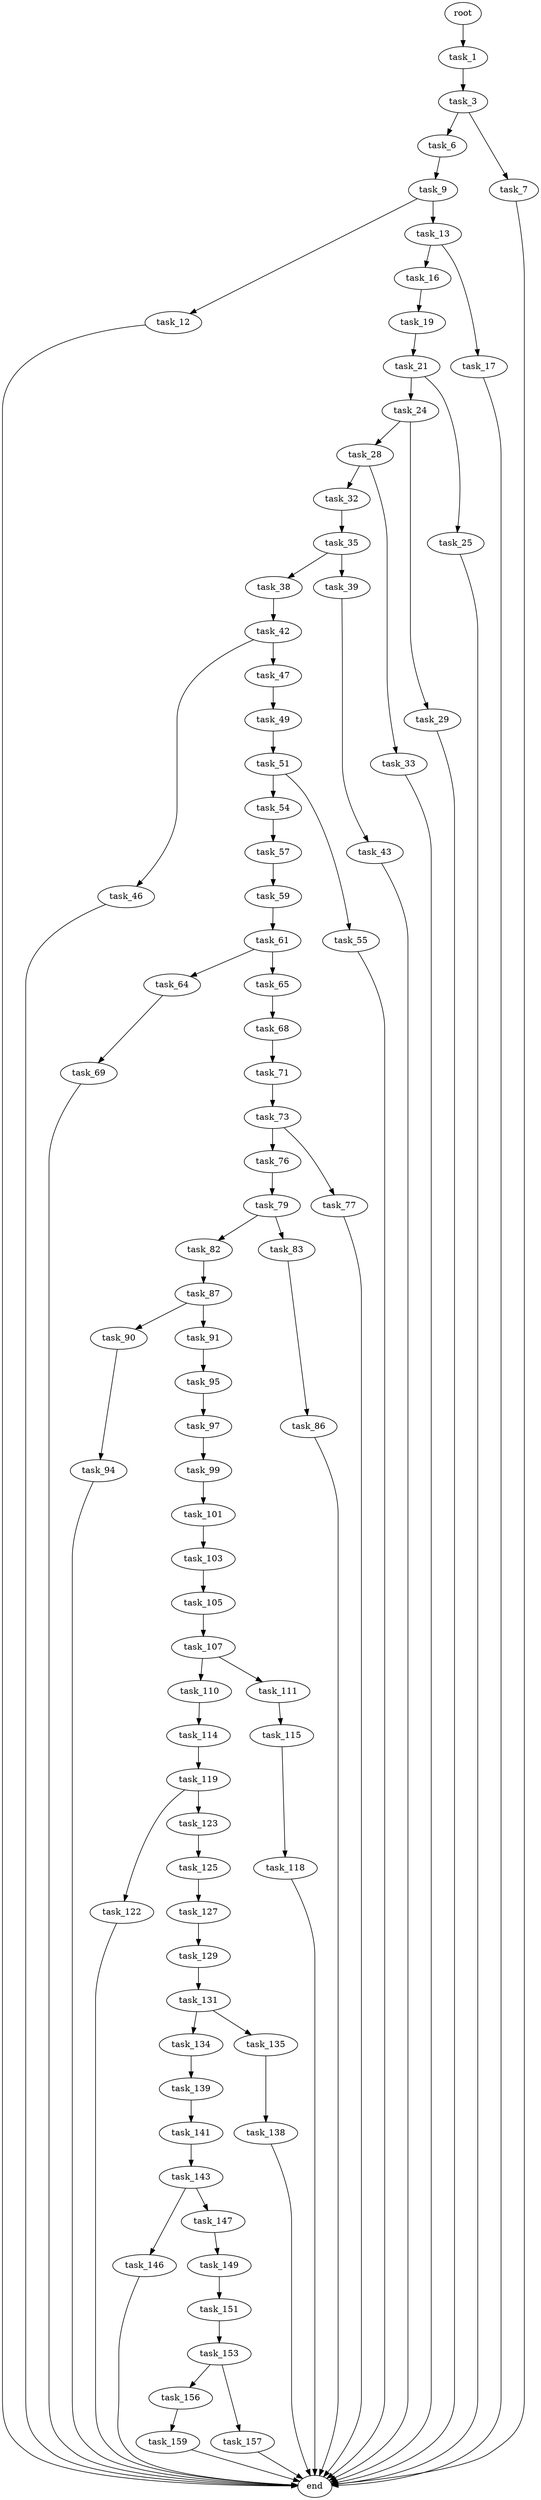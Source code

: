 digraph G {
  root [size="0.000000"];
  task_1 [size="5828937760.000000"];
  task_3 [size="4596023688.000000"];
  task_6 [size="8589934592.000000"];
  task_7 [size="8589934592.000000"];
  task_9 [size="28991029248.000000"];
  task_12 [size="3496942796.000000"];
  task_13 [size="4587970809.000000"];
  task_16 [size="74570056812.000000"];
  task_17 [size="125241862196.000000"];
  task_19 [size="8589934592.000000"];
  task_21 [size="1073741824000.000000"];
  task_24 [size="138256190592.000000"];
  task_25 [size="125229176654.000000"];
  task_28 [size="1072107126179.000000"];
  task_29 [size="8589934592.000000"];
  task_32 [size="629179623551.000000"];
  task_33 [size="11703062205.000000"];
  task_35 [size="17330584128.000000"];
  task_38 [size="6666322784.000000"];
  task_39 [size="782757789696.000000"];
  task_42 [size="12101775036.000000"];
  task_43 [size="68719476736.000000"];
  task_46 [size="34569860685.000000"];
  task_47 [size="948514784115.000000"];
  task_49 [size="25965613111.000000"];
  task_51 [size="37157141130.000000"];
  task_54 [size="134217728000.000000"];
  task_55 [size="76112495181.000000"];
  task_57 [size="519252952336.000000"];
  task_59 [size="2830148354.000000"];
  task_61 [size="407099020358.000000"];
  task_64 [size="44542798204.000000"];
  task_65 [size="5397473470.000000"];
  task_68 [size="68719476736.000000"];
  task_69 [size="6784797149.000000"];
  task_71 [size="217954483380.000000"];
  task_73 [size="35146065190.000000"];
  task_76 [size="68625352886.000000"];
  task_77 [size="1763119512.000000"];
  task_79 [size="166016771057.000000"];
  task_82 [size="23718991363.000000"];
  task_83 [size="1086548834032.000000"];
  task_86 [size="317227206672.000000"];
  task_87 [size="3990662169.000000"];
  task_90 [size="231928233984.000000"];
  task_91 [size="384200965536.000000"];
  task_94 [size="56191196608.000000"];
  task_95 [size="5840472832.000000"];
  task_97 [size="368293445632.000000"];
  task_99 [size="567410597069.000000"];
  task_101 [size="9660152292.000000"];
  task_103 [size="4133719785.000000"];
  task_105 [size="134217728000.000000"];
  task_107 [size="134217728000.000000"];
  task_110 [size="585226683072.000000"];
  task_111 [size="655333140.000000"];
  task_114 [size="157409221263.000000"];
  task_115 [size="4295823805.000000"];
  task_118 [size="549755813888.000000"];
  task_119 [size="1253377312129.000000"];
  task_122 [size="179168251746.000000"];
  task_123 [size="23785513224.000000"];
  task_125 [size="8589934592.000000"];
  task_127 [size="5230422550.000000"];
  task_129 [size="18814493673.000000"];
  task_131 [size="68719476736.000000"];
  task_134 [size="422117784656.000000"];
  task_135 [size="28991029248.000000"];
  task_138 [size="183971233741.000000"];
  task_139 [size="368293445632.000000"];
  task_141 [size="311580896026.000000"];
  task_143 [size="239771030199.000000"];
  task_146 [size="14039502875.000000"];
  task_147 [size="1073741824000.000000"];
  task_149 [size="229719956343.000000"];
  task_151 [size="8589934592.000000"];
  task_153 [size="4171055807.000000"];
  task_156 [size="989476814755.000000"];
  task_157 [size="33038926611.000000"];
  task_159 [size="782757789696.000000"];
  end [size="0.000000"];

  root -> task_1 [size="1.000000"];
  task_1 -> task_3 [size="134217728.000000"];
  task_3 -> task_6 [size="75497472.000000"];
  task_3 -> task_7 [size="75497472.000000"];
  task_6 -> task_9 [size="33554432.000000"];
  task_7 -> end [size="1.000000"];
  task_9 -> task_12 [size="75497472.000000"];
  task_9 -> task_13 [size="75497472.000000"];
  task_12 -> end [size="1.000000"];
  task_13 -> task_16 [size="75497472.000000"];
  task_13 -> task_17 [size="75497472.000000"];
  task_16 -> task_19 [size="134217728.000000"];
  task_17 -> end [size="1.000000"];
  task_19 -> task_21 [size="33554432.000000"];
  task_21 -> task_24 [size="838860800.000000"];
  task_21 -> task_25 [size="838860800.000000"];
  task_24 -> task_28 [size="411041792.000000"];
  task_24 -> task_29 [size="411041792.000000"];
  task_25 -> end [size="1.000000"];
  task_28 -> task_32 [size="679477248.000000"];
  task_28 -> task_33 [size="679477248.000000"];
  task_29 -> end [size="1.000000"];
  task_32 -> task_35 [size="838860800.000000"];
  task_33 -> end [size="1.000000"];
  task_35 -> task_38 [size="679477248.000000"];
  task_35 -> task_39 [size="679477248.000000"];
  task_38 -> task_42 [size="411041792.000000"];
  task_39 -> task_43 [size="679477248.000000"];
  task_42 -> task_46 [size="33554432.000000"];
  task_42 -> task_47 [size="33554432.000000"];
  task_43 -> end [size="1.000000"];
  task_46 -> end [size="1.000000"];
  task_47 -> task_49 [size="838860800.000000"];
  task_49 -> task_51 [size="536870912.000000"];
  task_51 -> task_54 [size="33554432.000000"];
  task_51 -> task_55 [size="33554432.000000"];
  task_54 -> task_57 [size="209715200.000000"];
  task_55 -> end [size="1.000000"];
  task_57 -> task_59 [size="838860800.000000"];
  task_59 -> task_61 [size="75497472.000000"];
  task_61 -> task_64 [size="838860800.000000"];
  task_61 -> task_65 [size="838860800.000000"];
  task_64 -> task_69 [size="838860800.000000"];
  task_65 -> task_68 [size="411041792.000000"];
  task_68 -> task_71 [size="134217728.000000"];
  task_69 -> end [size="1.000000"];
  task_71 -> task_73 [size="209715200.000000"];
  task_73 -> task_76 [size="33554432.000000"];
  task_73 -> task_77 [size="33554432.000000"];
  task_76 -> task_79 [size="301989888.000000"];
  task_77 -> end [size="1.000000"];
  task_79 -> task_82 [size="209715200.000000"];
  task_79 -> task_83 [size="209715200.000000"];
  task_82 -> task_87 [size="33554432.000000"];
  task_83 -> task_86 [size="679477248.000000"];
  task_86 -> end [size="1.000000"];
  task_87 -> task_90 [size="75497472.000000"];
  task_87 -> task_91 [size="75497472.000000"];
  task_90 -> task_94 [size="301989888.000000"];
  task_91 -> task_95 [size="301989888.000000"];
  task_94 -> end [size="1.000000"];
  task_95 -> task_97 [size="679477248.000000"];
  task_97 -> task_99 [size="411041792.000000"];
  task_99 -> task_101 [size="536870912.000000"];
  task_101 -> task_103 [size="838860800.000000"];
  task_103 -> task_105 [size="75497472.000000"];
  task_105 -> task_107 [size="209715200.000000"];
  task_107 -> task_110 [size="209715200.000000"];
  task_107 -> task_111 [size="209715200.000000"];
  task_110 -> task_114 [size="536870912.000000"];
  task_111 -> task_115 [size="33554432.000000"];
  task_114 -> task_119 [size="411041792.000000"];
  task_115 -> task_118 [size="301989888.000000"];
  task_118 -> end [size="1.000000"];
  task_119 -> task_122 [size="838860800.000000"];
  task_119 -> task_123 [size="838860800.000000"];
  task_122 -> end [size="1.000000"];
  task_123 -> task_125 [size="536870912.000000"];
  task_125 -> task_127 [size="33554432.000000"];
  task_127 -> task_129 [size="536870912.000000"];
  task_129 -> task_131 [size="411041792.000000"];
  task_131 -> task_134 [size="134217728.000000"];
  task_131 -> task_135 [size="134217728.000000"];
  task_134 -> task_139 [size="301989888.000000"];
  task_135 -> task_138 [size="75497472.000000"];
  task_138 -> end [size="1.000000"];
  task_139 -> task_141 [size="411041792.000000"];
  task_141 -> task_143 [size="209715200.000000"];
  task_143 -> task_146 [size="209715200.000000"];
  task_143 -> task_147 [size="209715200.000000"];
  task_146 -> end [size="1.000000"];
  task_147 -> task_149 [size="838860800.000000"];
  task_149 -> task_151 [size="679477248.000000"];
  task_151 -> task_153 [size="33554432.000000"];
  task_153 -> task_156 [size="134217728.000000"];
  task_153 -> task_157 [size="134217728.000000"];
  task_156 -> task_159 [size="679477248.000000"];
  task_157 -> end [size="1.000000"];
  task_159 -> end [size="1.000000"];
}
